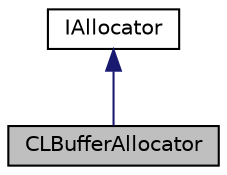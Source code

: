 digraph "CLBufferAllocator"
{
 // LATEX_PDF_SIZE
  edge [fontname="Helvetica",fontsize="10",labelfontname="Helvetica",labelfontsize="10"];
  node [fontname="Helvetica",fontsize="10",shape=record];
  Node1 [label="CLBufferAllocator",height=0.2,width=0.4,color="black", fillcolor="grey75", style="filled", fontcolor="black",tooltip="Default OpenCL cl buffer allocator implementation."];
  Node2 -> Node1 [dir="back",color="midnightblue",fontsize="10",style="solid",fontname="Helvetica"];
  Node2 [label="IAllocator",height=0.2,width=0.4,color="black", fillcolor="white", style="filled",URL="$classarm__compute_1_1_i_allocator.xhtml",tooltip="Allocator interface."];
}
